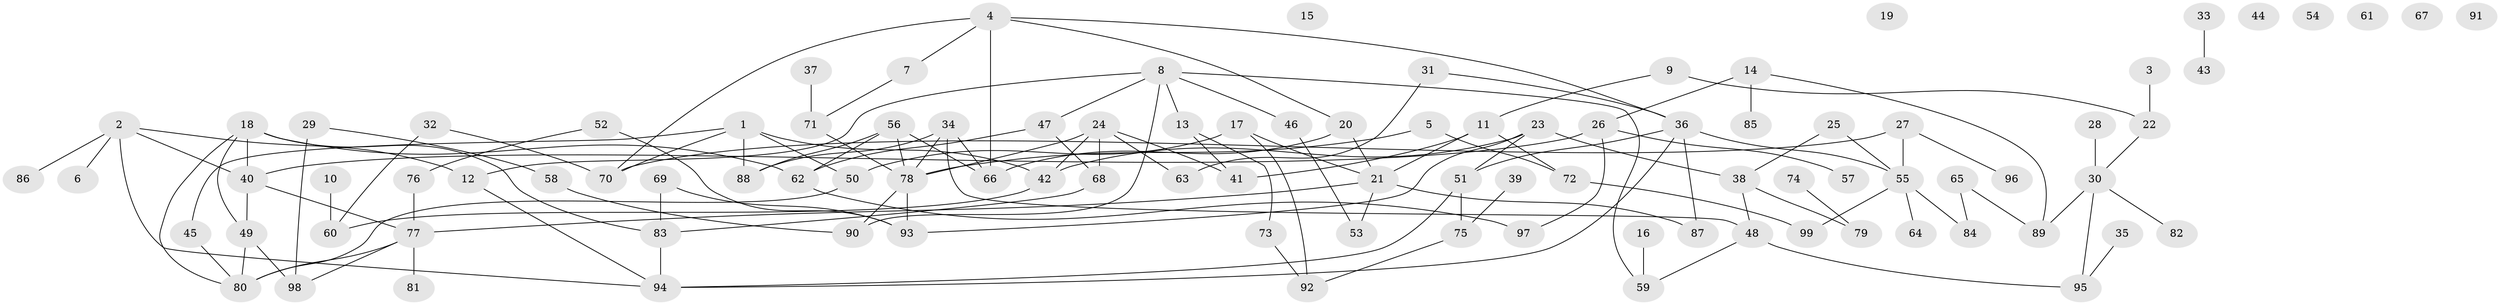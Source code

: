 // Generated by graph-tools (version 1.1) at 2025/00/03/09/25 03:00:45]
// undirected, 99 vertices, 135 edges
graph export_dot {
graph [start="1"]
  node [color=gray90,style=filled];
  1;
  2;
  3;
  4;
  5;
  6;
  7;
  8;
  9;
  10;
  11;
  12;
  13;
  14;
  15;
  16;
  17;
  18;
  19;
  20;
  21;
  22;
  23;
  24;
  25;
  26;
  27;
  28;
  29;
  30;
  31;
  32;
  33;
  34;
  35;
  36;
  37;
  38;
  39;
  40;
  41;
  42;
  43;
  44;
  45;
  46;
  47;
  48;
  49;
  50;
  51;
  52;
  53;
  54;
  55;
  56;
  57;
  58;
  59;
  60;
  61;
  62;
  63;
  64;
  65;
  66;
  67;
  68;
  69;
  70;
  71;
  72;
  73;
  74;
  75;
  76;
  77;
  78;
  79;
  80;
  81;
  82;
  83;
  84;
  85;
  86;
  87;
  88;
  89;
  90;
  91;
  92;
  93;
  94;
  95;
  96;
  97;
  98;
  99;
  1 -- 42;
  1 -- 45;
  1 -- 50;
  1 -- 70;
  1 -- 88;
  2 -- 6;
  2 -- 12;
  2 -- 40;
  2 -- 86;
  2 -- 94;
  3 -- 22;
  4 -- 7;
  4 -- 20;
  4 -- 36;
  4 -- 66;
  4 -- 70;
  5 -- 72;
  5 -- 78;
  7 -- 71;
  8 -- 12;
  8 -- 13;
  8 -- 46;
  8 -- 47;
  8 -- 59;
  8 -- 90;
  9 -- 11;
  9 -- 22;
  10 -- 60;
  11 -- 21;
  11 -- 41;
  11 -- 72;
  12 -- 94;
  13 -- 41;
  13 -- 73;
  14 -- 26;
  14 -- 85;
  14 -- 89;
  16 -- 59;
  17 -- 21;
  17 -- 50;
  17 -- 92;
  18 -- 40;
  18 -- 49;
  18 -- 62;
  18 -- 80;
  18 -- 83;
  20 -- 21;
  20 -- 66;
  21 -- 53;
  21 -- 77;
  21 -- 87;
  22 -- 30;
  23 -- 38;
  23 -- 42;
  23 -- 51;
  23 -- 93;
  24 -- 41;
  24 -- 42;
  24 -- 63;
  24 -- 68;
  24 -- 78;
  25 -- 38;
  25 -- 55;
  26 -- 40;
  26 -- 57;
  26 -- 97;
  27 -- 55;
  27 -- 70;
  27 -- 96;
  28 -- 30;
  29 -- 58;
  29 -- 98;
  30 -- 82;
  30 -- 89;
  30 -- 95;
  31 -- 36;
  31 -- 63;
  32 -- 60;
  32 -- 70;
  33 -- 43;
  34 -- 48;
  34 -- 66;
  34 -- 78;
  34 -- 88;
  35 -- 95;
  36 -- 51;
  36 -- 55;
  36 -- 87;
  36 -- 94;
  37 -- 71;
  38 -- 48;
  38 -- 79;
  39 -- 75;
  40 -- 49;
  40 -- 77;
  42 -- 60;
  45 -- 80;
  46 -- 53;
  47 -- 62;
  47 -- 68;
  48 -- 59;
  48 -- 95;
  49 -- 80;
  49 -- 98;
  50 -- 80;
  51 -- 75;
  51 -- 94;
  52 -- 76;
  52 -- 93;
  55 -- 64;
  55 -- 84;
  55 -- 99;
  56 -- 62;
  56 -- 66;
  56 -- 78;
  56 -- 88;
  58 -- 90;
  62 -- 97;
  65 -- 84;
  65 -- 89;
  68 -- 83;
  69 -- 83;
  69 -- 93;
  71 -- 78;
  72 -- 99;
  73 -- 92;
  74 -- 79;
  75 -- 92;
  76 -- 77;
  77 -- 80;
  77 -- 81;
  77 -- 98;
  78 -- 90;
  78 -- 93;
  83 -- 94;
}
